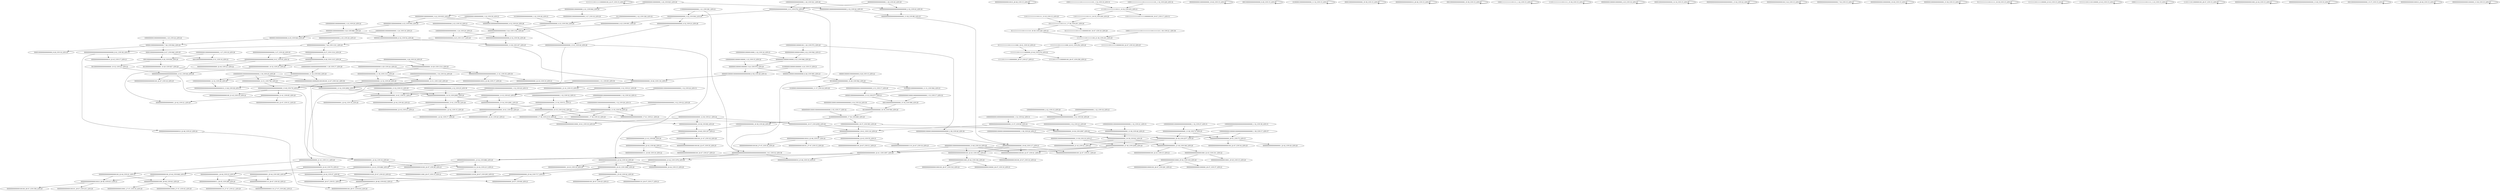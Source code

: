 digraph G {
    "1111111110111111000000100_22-47_COV:15_LEN:25" -> "1111111110111111000000100_22-47_COV:15_LEN:25";
    "00000000100000100000_4-23_COV:568_LEN:20" -> "00000001000001000000_5-24_COV:579_LEN:20";
    "0000010000010000000000_6-28_COV:15_LEN:22" -> "00100000100000000000_10-29_COV:562_LEN:20";
    "000000010000000000000000000_13-39_COV:19_LEN:27" -> "00000000000000000001_21-40_COV:340_LEN:20";
    "000000010000000000000000000_13-39_COV:19_LEN:27" -> "0000000000000000000000_21-43_COV:21_LEN:22";
    "000000010000000000000000000_13-39_COV:19_LEN:27" -> "00000000000000000000_21-40_COV:2294_LEN:20";
    "00000000000000010010_26-46_COV:15_LEN:20" -> "00000000000000010010_26-46_COV:15_LEN:20";
    "0000000000000000000000_10-32_COV:25_LEN:22" -> "0000000000000000000000000000_13-41_COV:48_LEN:28";
    "00000010000010000000000_6-28_COV:565_LEN:23" -> "00100000100000000000_10-29_COV:562_LEN:20";
    "10000000000000000000_12-31_COV:792_LEN:20" -> "00000000000000000000_13-32_COV:2092_LEN:20";
    "10000000000000000000_12-31_COV:792_LEN:20" -> "000000000000000000000000000_13-40_COV:79_LEN:27";
    "000000000000000000000_19-40_COV:117_LEN:21" -> "0000000000000000000100100_22-47_COV:41_LEN:25";
    "000000000000000000000_19-40_COV:117_LEN:21" -> "00000000000000000000_22-41_COV:1957_LEN:20";
    "000000000000000000000_19-40_COV:117_LEN:21" -> "0000000000000000000100_22-43_COV:353_LEN:22";
    "000000000000000000000_19-40_COV:117_LEN:21" -> "0000000000000000000000100_22-47_COV:51_LEN:25";
    "00000000000000000000000000000000000000_3-41_COV:32_LEN:38" -> "00000000000000000000_23-42_COV:1078_LEN:20";
    "00000000000000000000000000000000000000_3-41_COV:32_LEN:38" -> "00000000000000000001_23-42_COV:888_LEN:20";
    "00000000000000000000000000000000000000_3-41_COV:32_LEN:38" -> "00000000000000000000010_23-46_COV:19_LEN:23";
    "0000000000000000000000000_13-38_COV:72_LEN:25" -> "000000000000000000000_20-41_COV:75_LEN:21";
    "0000000000000000000000000_13-38_COV:72_LEN:25" -> "00000000000000000000_20-39_COV:2577_LEN:20";
    "11111111110111111100_21-40_COV:251_LEN:20" -> "11111111101111111000_22-41_COV:254_LEN:20";
    "11111111110111111100_21-40_COV:251_LEN:20" -> "1111111110111111100000100_22-47_COV:18_LEN:25";
    "00000000000000000000000000000_3-32_COV:21_LEN:29" -> "00000000000000000000_13-33_COV:45_LEN:20";
    "000000000000000000000_22-43_COV:55_LEN:21" -> "00000000000000000001110_24-47_COV:19_LEN:23";
    "000000000000000000000_22-43_COV:55_LEN:21" -> "00000000000000000000100_24-47_COV:31_LEN:23";
    "100000000000000000000_1-22_COV:18_LEN:21" -> "00000000000000000000000000000_3-32_COV:38_LEN:29";
    "100000000010000010000_1-22_COV:16_LEN:21" -> "00000000100000100000_4-23_COV:568_LEN:20";
    "00000000000000000001_25-45_COV:42_LEN:20" -> "000000000000000000100_26-47_COV:25_LEN:21";
    "00000000000000000001_25-45_COV:42_LEN:20" -> "000000000000000000110_26-47_COV:17_LEN:21";
    "000000000000000010010_26-46_COV:613_LEN:21" -> "00000000000000100101_28-47_COV:231_LEN:20";
    "000000000000000010010_26-46_COV:613_LEN:21" -> "00000000000000100100_28-47_COV:358_LEN:20";
    "10000000000000000000_18-38_COV:26_LEN:20" -> "000000000000000000000_19-40_COV:107_LEN:21";
    "00000000000000000010_24-43_COV:668_LEN:20" -> "0000000000000000010100_25-47_COV:25_LEN:22";
    "00000000000000000010_24-43_COV:668_LEN:20" -> "00000000000000000100_25-44_COV:646_LEN:20";
    "00000000000000000000_4-23_COV:951_LEN:20" -> "00000000000000000000_5-24_COV:1332_LEN:20";
    "0000000000000000000000000_13-38_COV:107_LEN:25" -> "000000000000000000000_19-40_COV:134_LEN:21";
    "0000000000000000000000_19-41_COV:116_LEN:22" -> "000000000000000000000_22-43_COV:55_LEN:21";
    "0000000000000000000000_19-41_COV:116_LEN:22" -> "000000000000000000010010_22-46_COV:47_LEN:24";
    "11111111101111111000_22-41_COV:254_LEN:20" -> "1111111101111111000000_23-44_COV:276_LEN:22";
    "10000000000000000000000_1-24_COV:20_LEN:23" -> "00000000000000000000_6-25_COV:1317_LEN:20";
    "10000000000000000000000_1-24_COV:20_LEN:23" -> "00000000000000000000000000_6-32_COV:56_LEN:26";
    "010000010000000000000_11-31_COV:564_LEN:21" -> "000001000000000000000_13-33_COV:577_LEN:21";
    "00000000000000000000_19-38_COV:2587_LEN:20" -> "000000000000000000000_20-41_COV:75_LEN:21";
    "00000000000000000000_19-38_COV:2587_LEN:20" -> "00000000000000000000_20-39_COV:2577_LEN:20";
    "0000000000000000000000000_4-29_COV:24_LEN:25" -> "00000000000000000000_11-30_COV:1313_LEN:20";
    "0000000000000000000000000_4-29_COV:24_LEN:25" -> "000000000000000000000000000000_11-41_COV:35_LEN:30";
    "00000000000000000001_21-40_COV:340_LEN:20" -> "000000000000000000100_22-43_COV:15_LEN:21";
    "00000000000000000001_21-40_COV:340_LEN:20" -> "0000000000000000001000_22-43_COV:331_LEN:22";
    "1000000000100000100000_1-23_COV:15_LEN:22" -> "00000001000001000000_5-24_COV:579_LEN:20";
    "0000000000010000000000_19-40_COV:15_LEN:22" -> "0000000000010000000000_19-40_COV:15_LEN:22";
    "10000000000000000000000000000_1-30_COV:34_LEN:29" -> "00000000000000000000_12-31_COV:1325_LEN:20";
    "10000000000000000000000000000_1-30_COV:34_LEN:29" -> "00000000000000000000_12-32_COV:29_LEN:20";
    "101000000000000000000_1-22_COV:26_LEN:21" -> "10000000000000000000_4-23_COV:354_LEN:20";
    "00000000000000000000_21-41_COV:89_LEN:20" -> "000000000000000000000_22-43_COV:48_LEN:21";
    "00000000000000000000_21-41_COV:89_LEN:20" -> "0000000000000000000100100_22-47_COV:35_LEN:25";
    "00000000000000000000_12-31_COV:1325_LEN:20" -> "00000000000000000000_13-32_COV:2092_LEN:20";
    "00000000000000000000_12-31_COV:1325_LEN:20" -> "000000000000000000000000000_13-40_COV:79_LEN:27";
    "1000000000010000000000000000000_1-32_COV:20_LEN:31" -> "00000000000000000000_14-33_COV:2095_LEN:20";
    "1000000000010000000000000000000_1-32_COV:20_LEN:31" -> "000000000000000000000000000_14-41_COV:51_LEN:27";
    "00000000000000000000_14-33_COV:2095_LEN:20" -> "00000000000000000000_15-34_COV:2091_LEN:20";
    "00000000000000000000_14-33_COV:2095_LEN:20" -> "00000000000000000000000000_15-41_COV:49_LEN:26";
    "000000000000000000000_20-41_COV:75_LEN:21" -> "00000000000000000001_22-42_COV:20_LEN:20";
    "000000000000000000000_20-41_COV:75_LEN:21" -> "0000000000000000000000100_22-47_COV:34_LEN:25";
    "1000000000010000000000000000000_1-32_COV:26_LEN:31" -> "0000000000000000000000_13-35_COV:54_LEN:22";
    "0111111111111011111110_18-39_COV:228_LEN:22" -> "11111111110111111100_21-40_COV:251_LEN:20";
    "01000000000000000000_11-30_COV:930_LEN:20" -> "10000000000000000000_12-31_COV:792_LEN:20";
    "01000000000000000000_11-30_COV:930_LEN:20" -> "100000000000000000010000000100100100_12-47_COV:141_LEN:36";
    "01000000000000000000_11-30_COV:930_LEN:20" -> "10000000000000000000_12-32_COV:28_LEN:20";
    "00010000000000000000_9-29_COV:15_LEN:20" -> "00010000000000000000_9-29_COV:15_LEN:20";
    "00000000000000000000_3-22_COV:944_LEN:20" -> "00000000000000000000_4-23_COV:951_LEN:20";
    "00000000000000000000_3-22_COV:944_LEN:20" -> "0000000000000000000000000000_4-32_COV:23_LEN:28";
    "00000000000000000000000000000_3-32_COV:22_LEN:29" -> "0000000000000000000000_13-35_COV:54_LEN:22";
    "00000000000000000000_22-42_COV:18_LEN:20" -> "00000000000000000001_24-43_COV:16_LEN:20";
    "00000000000000000000_22-42_COV:18_LEN:20" -> "00000000000000000000_24-43_COV:1062_LEN:20";
    "00000000000000000000_22-42_COV:18_LEN:20" -> "00000000000000000000_24-44_COV:15_LEN:20";
    "00100000100000000000_10-29_COV:562_LEN:20" -> "010000010000000000000_11-31_COV:564_LEN:21";
    "00100000100000000000_10-29_COV:562_LEN:20" -> "01000001000000000000000000_11-37_COV:16_LEN:26";
    "010000010000000000000_11-32_COV:15_LEN:21" -> "010000010000000000000_11-32_COV:15_LEN:21";
    "00000000100000000000_4-23_COV:950_LEN:20" -> "00000001000000000000_5-24_COV:960_LEN:20";
    "00001000000000000000_19-38_COV:15_LEN:20" -> "00001000000000000000_19-38_COV:15_LEN:20";
    "0000000000000000000000000000_13-41_COV:44_LEN:28" -> "00000000000000000000_22-42_COV:18_LEN:20";
    "0000000000000000000000000000_13-41_COV:44_LEN:28" -> "00000000000000000001_22-42_COV:18_LEN:20";
    "00000000000000000000_18-37_COV:2059_LEN:20" -> "0000000000000000000000_19-41_COV:116_LEN:22";
    "00000000000000000000_18-37_COV:2059_LEN:20" -> "00000000000000000000_19-38_COV:2587_LEN:20";
    "1000000000010000010000000000000000000_1-38_COV:17_LEN:37" -> "000000000000000000000_20-41_COV:75_LEN:21";
    "1000000000010000010000000000000000000_1-38_COV:17_LEN:37" -> "00000000000000000000_20-39_COV:2577_LEN:20";
    "1000111111111111011111111111101_1-32_COV:19_LEN:31" -> "111101111111111110111_14-34_COV:253_LEN:21";
    "00000000000000000000000_2-25_COV:20_LEN:23" -> "00000000000000000000_7-26_COV:1331_LEN:20";
    "00000000000000000010_26-46_COV:15_LEN:20" -> "00000000000000000010_26-46_COV:15_LEN:20";
    "0000000000000000000000000_13-38_COV:88_LEN:25" -> "000000000000000000000_19-40_COV:117_LEN:21";
    "000000000000000000110_24-44_COV:213_LEN:21" -> "0000000000000000110100_26-47_COV:205_LEN:22";
    "000000000000000000110_24-44_COV:213_LEN:21" -> "000000000000000011000_26-47_COV:15_LEN:21";
    "000000000000000000000000000000000_8-41_COV:38_LEN:33" -> "000000000000000000000010_22-46_COV:23_LEN:24";
    "000000000000000000000000000000000_8-41_COV:38_LEN:33" -> "000000000000000000010_22-43_COV:17_LEN:21";
    "00000000000000000000_5-24_COV:1332_LEN:20" -> "00000000000000000000_6-25_COV:1317_LEN:20";
    "00000000000000000000_5-24_COV:1332_LEN:20" -> "00000000000000000000000000_6-32_COV:56_LEN:26";
    "10001111111111111011111111111101_1-32_COV:229_LEN:32" -> "111101111111111110111_14-34_COV:253_LEN:21";
    "0000000000000000000100_22-44_COV:41_LEN:22" -> "000000000000000010010_26-46_COV:613_LEN:21";
    "0000000000000000000100_22-44_COV:41_LEN:22" -> "00000000000000001000_26-46_COV:63_LEN:20";
    "00000000000000001000_25-44_COV:336_LEN:20" -> "0000000000000001000100_26-47_COV:316_LEN:22";
    "00000000000000001000_25-44_COV:336_LEN:20" -> "000000000000000100000_26-47_COV:19_LEN:21";
    "00000000000000000000_7-26_COV:1331_LEN:20" -> "000000000000000000000000000000000_8-41_COV:38_LEN:33";
    "00000000000000000000_7-26_COV:1331_LEN:20" -> "00000000000000000000_8-27_COV:1314_LEN:20";
    "1000000000100000000000_1-23_COV:20_LEN:22" -> "00000001000000000000_5-24_COV:960_LEN:20";
    "00000000000000000000_21-41_COV:65_LEN:20" -> "00000000000000000001_22-42_COV:21_LEN:20";
    "00000000000000000000_21-41_COV:65_LEN:20" -> "0000000000000000000000100_22-47_COV:31_LEN:25";
    "000000000000000000000_22-43_COV:48_LEN:21" -> "00000000000000000000100_24-47_COV:27_LEN:23";
    "000000000000000000000_22-43_COV:48_LEN:21" -> "0000000000000000000111_24-46_COV:16_LEN:22";
    "1000000000010000000000000000000_1-32_COV:42_LEN:31" -> "000000000000000000000000_13-37_COV:82_LEN:24";
    "00000000000000000000_19-39_COV:62_LEN:20" -> "00000000000000000001_21-40_COV:340_LEN:20";
    "00000000000000000000_19-39_COV:62_LEN:20" -> "0000000000000000000000_21-43_COV:21_LEN:22";
    "00000000000000000000_19-39_COV:62_LEN:20" -> "00000000000000000000_21-40_COV:2294_LEN:20";
    "00010000000000000000_19-38_COV:15_LEN:20" -> "00010000000000000000_19-38_COV:15_LEN:20";
    "0000000010000000000000000000_13-40_COV:16_LEN:28" -> "0000000000000000000100100_22-47_COV:41_LEN:25";
    "0000000010000000000000000000_13-40_COV:16_LEN:28" -> "00000000000000000000_22-41_COV:1957_LEN:20";
    "0000000010000000000000000000_13-40_COV:16_LEN:28" -> "0000000000000000000100_22-43_COV:353_LEN:22";
    "0000000010000000000000000000_13-40_COV:16_LEN:28" -> "0000000000000000000000100_22-47_COV:51_LEN:25";
    "0000000000000000000000000000_4-32_COV:23_LEN:28" -> "0000000000000000000000000000_13-41_COV:44_LEN:28";
    "100011111111111101111_1-22_COV:15_LEN:21" -> "100011111111111101111_1-22_COV:15_LEN:21";
    "111011111111111011111_15-36_COV:15_LEN:21" -> "111011111111111011111_15-36_COV:15_LEN:21";
    "00000000000000001000_26-46_COV:63_LEN:20" -> "00000000000000010001_27-47_COV:16_LEN:20";
    "00000000000000001000_26-46_COV:63_LEN:20" -> "00000000000000010000_27-47_COV:43_LEN:20";
    "000001000000000000000_13-33_COV:577_LEN:21" -> "00010000000000000000_15-34_COV:589_LEN:20";
    "01000000000000000000_17-36_COV:608_LEN:20" -> "10000000000000000000_18-38_COV:26_LEN:20";
    "01000000000000000000_17-36_COV:608_LEN:20" -> "10000000000000000000_18-37_COV:593_LEN:20";
    "000000000000000000000_13-34_COV:51_LEN:21" -> "00000000000000000000_16-35_COV:2102_LEN:20";
    "000000000000000000000_13-34_COV:51_LEN:21" -> "0000000000000000000000000_16-41_COV:40_LEN:25";
    "00000100000000000000_7-26_COV:944_LEN:20" -> "00001000000000000000_8-28_COV:16_LEN:20";
    "00000100000000000000_7-26_COV:944_LEN:20" -> "00001000000000000000_8-27_COV:940_LEN:20";
    "000000000000000000000000000_14-41_COV:51_LEN:27" -> "00000000000000000001_22-42_COV:16_LEN:20";
    "000000000000000000000000000_14-41_COV:51_LEN:27" -> "0000000000000000000000_22-44_COV:26_LEN:22";
    "00000000010000010000000_2-25_COV:16_LEN:23" -> "00000000010000010000000_2-25_COV:16_LEN:23";
    "00000000000000000000_12-32_COV:29_LEN:20" -> "000000000000000000000000000000010_13-46_COV:38_LEN:33";
    "00000000000000000000_15-34_COV:2091_LEN:20" -> "00000000000000000000_16-35_COV:2102_LEN:20";
    "00000000000000000000_15-34_COV:2091_LEN:20" -> "0000000000000000000000000_16-41_COV:40_LEN:25";
    "00000000000000000000000000_15-41_COV:49_LEN:26" -> "000000000000000000000_22-43_COV:23_LEN:21";
    "00000000000000000000000000_15-41_COV:49_LEN:26" -> "00000000000000000001_22-42_COV:15_LEN:20";
    "010000001000001000000_4-24_COV:15_LEN:21" -> "00000010000010000000000_6-28_COV:565_LEN:23";
    "010000001000001000000_4-24_COV:15_LEN:21" -> "00000010000010000000000000000000_6-38_COV:29_LEN:32";
    "00000000000000010000_25-44_COV:319_LEN:20" -> "0000000000000010000100_26-47_COV:281_LEN:22";
    "00000000000000010000_25-44_COV:319_LEN:20" -> "000000000000001000000_26-47_COV:37_LEN:21";
    "00000010000000000000000000_6-32_COV:52_LEN:26" -> "0000000000000000000000000_13-38_COV:107_LEN:25";
    "00000000000000000000_9-28_COV:1315_LEN:20" -> "0000000000000000000000_10-32_COV:25_LEN:22";
    "00000000000000000000_9-28_COV:1315_LEN:20" -> "00000000000000000000_10-29_COV:1314_LEN:20";
    "000000000000000000000000000000_2-32_COV:43_LEN:30" -> "0000000000000000000000000_13-38_COV:88_LEN:25";
    "10000000000100001000000000000000_1-33_COV:17_LEN:32" -> "00010000000000000000_15-34_COV:589_LEN:20";
    "00000000000000000000_13-32_COV:2092_LEN:20" -> "00000000000000000000_14-33_COV:2095_LEN:20";
    "00000000000000000000_13-32_COV:2092_LEN:20" -> "000000000000000000000000000_14-41_COV:51_LEN:27";
    "000000000000000000000_19-40_COV:107_LEN:21" -> "00000000000000000000_21-41_COV:89_LEN:20";
    "000000000000000000000_19-40_COV:107_LEN:21" -> "00000000000000000001000100_21-47_COV:18_LEN:26";
    "00001000000000000000_14-34_COV:15_LEN:20" -> "00001000000000000000_14-34_COV:15_LEN:20";
    "00000000001000000000_2-21_COV:944_LEN:20" -> "000000000100000000000000_3-27_COV:16_LEN:24";
    "00000000001000000000_2-21_COV:944_LEN:20" -> "00000000010000000000_3-22_COV:935_LEN:20";
    "00001000000000000000_8-27_COV:940_LEN:20" -> "0001000000000000000000_9-31_COV:19_LEN:22";
    "00001000000000000000_8-27_COV:940_LEN:20" -> "00010000000000000000_9-28_COV:936_LEN:20";
    "000000000000000000000000_13-37_COV:82_LEN:24" -> "0000000000000000000000_19-41_COV:116_LEN:22";
    "000000000000000000000000_13-37_COV:82_LEN:24" -> "00000000000000000000_19-38_COV:2587_LEN:20";
    "00000000010000100000000000000000_3-35_COV:17_LEN:32" -> "01000000000000000000_17-36_COV:608_LEN:20";
    "000000000000000000000000000_13-40_COV:79_LEN:27" -> "0000000000000000000100_21-43_COV:16_LEN:22";
    "000000000000000000000000000_13-40_COV:79_LEN:27" -> "00000000000000000000_21-41_COV:65_LEN:20";
    "00000000000000000000_22-41_COV:1957_LEN:20" -> "00000000000000000000_23-42_COV:1078_LEN:20";
    "00000000000000000000_22-41_COV:1957_LEN:20" -> "00000000000000000001_23-42_COV:888_LEN:20";
    "00000000000000000000_22-41_COV:1957_LEN:20" -> "00000000000000000000010_23-46_COV:19_LEN:23";
    "110000000000000000000_1-21_COV:381_LEN:21" -> "00000000000000000000000000000000000000_3-41_COV:32_LEN:38";
    "110000000000000000000_1-21_COV:381_LEN:21" -> "00000000000000000000_3-22_COV:944_LEN:20";
    "1000000000010000000000000000000_1-32_COV:24_LEN:31" -> "00000000000000000000_13-33_COV:45_LEN:20";
    "0000000000000000000100_22-43_COV:353_LEN:22" -> "00000000000000001000_25-44_COV:336_LEN:20";
    "0000000000000000000100_22-43_COV:353_LEN:22" -> "0000000000000000100100_25-47_COV:16_LEN:22";
    "10000000000100000100_1-20_COV:572_LEN:20" -> "000000000010000010000000000000000000_2-38_COV:40_LEN:36";
    "10000000000100000100_1-20_COV:572_LEN:20" -> "000000000010000010000_2-22_COV:562_LEN:21";
    "000000000010000000000000000000_2-32_COV:42_LEN:30" -> "0000000000000000000000000_13-38_COV:88_LEN:25";
    "00000000000000000000000000001_13-42_COV:22_LEN:29" -> "00000000000000000000000000001_13-42_COV:22_LEN:29";
    "00000000000000000001_22-42_COV:18_LEN:20" -> "00000000000000000010_24-43_COV:668_LEN:20";
    "00000000000000000001_22-42_COV:18_LEN:20" -> "000000000000000000110_24-44_COV:213_LEN:21";
    "00000000000000000001_22-42_COV:18_LEN:20" -> "00000000000000000010100_24-47_COV:26_LEN:23";
    "00000000000000000100_5-24_COV:15_LEN:20" -> "00000000000000000100_5-24_COV:15_LEN:20";
    "00000000000000000000_13-33_COV:45_LEN:20" -> "00000000000000000000_15-34_COV:2091_LEN:20";
    "00000000000000000000_13-33_COV:45_LEN:20" -> "00000000000000000000000000_15-41_COV:49_LEN:26";
    "000000000000000000000010_22-46_COV:23_LEN:24" -> "00000000000000000100_28-47_COV:616_LEN:20";
    "10000000000000000000_18-37_COV:593_LEN:20" -> "0000000000000000000000_19-41_COV:116_LEN:22";
    "10000000000000000000_18-37_COV:593_LEN:20" -> "00000000000000000000_19-38_COV:2587_LEN:20";
    "0010000000000000000000_10-32_COV:22_LEN:22" -> "0000000000000000000000000000_13-41_COV:48_LEN:28";
    "000000000010000010000000000000000000_2-38_COV:40_LEN:36" -> "000000000000000000000_19-40_COV:117_LEN:21";
    "00000000000000000000_8-27_COV:1314_LEN:20" -> "00000000000000000000_9-28_COV:1315_LEN:20";
    "00000000000000000000_8-27_COV:1314_LEN:20" -> "00000000000000000000000000000000_9-41_COV:45_LEN:32";
    "00000000000000000000_11-30_COV:1313_LEN:20" -> "00000000000000000000_12-31_COV:1325_LEN:20";
    "00000000000000000000_11-30_COV:1313_LEN:20" -> "00000000000000000000_12-32_COV:29_LEN:20";
    "00000000000000000000000_7-30_COV:15_LEN:23" -> "00000000000000000000000_7-30_COV:15_LEN:23";
    "00000000000000000000_6-25_COV:1317_LEN:20" -> "00000000000000000000_7-26_COV:1331_LEN:20";
    "1000000000100000000000000000_1-29_COV:17_LEN:28" -> "01000000000000000000_11-30_COV:930_LEN:20";
    "0000000000000100000000_19-40_COV:15_LEN:22" -> "0000000000000100000000_19-40_COV:15_LEN:22";
    "100000000010000000000000_1-25_COV:24_LEN:24" -> "00000100000000000000_7-26_COV:944_LEN:20";
    "00000000000000000000000000000_3-32_COV:23_LEN:29" -> "0000000000000000000000000_13-38_COV:46_LEN:25";
    "1000000000010000000000000000000_1-32_COV:21_LEN:31" -> "0000000000000000000000000_13-38_COV:46_LEN:25";
    "00000000000000000000_24-44_COV:47_LEN:20" -> "000000000000000000000_26-47_COV:69_LEN:21";
    "00000000000000000000_24-44_COV:47_LEN:20" -> "0000000000000000000000_26-47_COV:51_LEN:22";
    "00000000000000000000_24-44_COV:47_LEN:20" -> "000000000000000000010_26-46_COV:632_LEN:21";
    "00000000000000000000_16-35_COV:2102_LEN:20" -> "000000000000000000000000_17-41_COV:21_LEN:24";
    "00000000000000000000_16-35_COV:2102_LEN:20" -> "00000000000000000001_17-36_COV:16_LEN:20";
    "00000000000000000000_16-35_COV:2102_LEN:20" -> "00000000000000000000_17-36_COV:2133_LEN:20";
    "10111111111111011111_17-36_COV:251_LEN:20" -> "0111111111111011111110_18-39_COV:228_LEN:22";
    "10111111111111011111_17-36_COV:251_LEN:20" -> "01111111111110111111000000100_18-47_COV:18_LEN:29";
    "00000000000000000000_21-41_COV:111_LEN:20" -> "0000000000000000000100_22-44_COV:41_LEN:22";
    "00000000000000000000_21-41_COV:111_LEN:20" -> "000000000000000000000_22-43_COV:70_LEN:21";
    "11011111111111101111_15-35_COV:15_LEN:20" -> "10111111111111011111_17-36_COV:251_LEN:20";
    "10000000000000000000_2-22_COV:15_LEN:20" -> "00000000000000000000000000000_3-32_COV:38_LEN:29";
    "000000000000000000000_22-43_COV:70_LEN:21" -> "00000000000000000000_24-44_COV:47_LEN:20";
    "000000000000000000000_22-43_COV:70_LEN:21" -> "00000000000000000001_24-44_COV:23_LEN:20";
    "00000000000000000000_23-42_COV:1078_LEN:20" -> "00000000000000000001_24-43_COV:16_LEN:20";
    "00000000000000000000_23-42_COV:1078_LEN:20" -> "00000000000000000000_24-43_COV:1062_LEN:20";
    "00000000000000000000_23-42_COV:1078_LEN:20" -> "00000000000000000000_24-44_COV:15_LEN:20";
    "000000000000000000000000_12-36_COV:21_LEN:24" -> "00000000000000000000_18-37_COV:2059_LEN:20";
    "000000000000000000000000_12-36_COV:21_LEN:24" -> "00000000000000000000_18-38_COV:89_LEN:20";
    "000000000000000000000000_12-36_COV:21_LEN:24" -> "000000000000000000010000_18-41_COV:19_LEN:24";
    "00000000000000000000000000000_3-32_COV:38_LEN:29" -> "000000000000000000000000_13-37_COV:82_LEN:24";
    "0000000100000000000000_15-36_COV:15_LEN:22" -> "0000000100000000000000_15-36_COV:15_LEN:22";
    "00000000000000000001_25-44_COV:305_LEN:20" -> "00000000000000000011_26-45_COV:288_LEN:20";
    "00000000000000000001_25-44_COV:305_LEN:20" -> "000000000000000000110_26-47_COV:30_LEN:21";
    "00000000000000000000_18-38_COV:89_LEN:20" -> "000000000000000000000_19-40_COV:107_LEN:21";
    "1011000000000000000000_1-22_COV:326_LEN:22" -> "10000000000000000000_4-23_COV:354_LEN:20";
    "01111111111110111111_18-38_COV:15_LEN:20" -> "01111111111110111111_18-38_COV:15_LEN:20";
    "10000000000000000000_13-32_COV:15_LEN:20" -> "00000000000000000000_14-33_COV:2095_LEN:20";
    "10000000000000000000_13-32_COV:15_LEN:20" -> "000000000000000000000000000_14-41_COV:51_LEN:27";
    "1000000000010000000000000000000_1-32_COV:16_LEN:31" -> "000000000000000000000_13-34_COV:51_LEN:21";
    "00000000010000000000_3-22_COV:935_LEN:20" -> "00000000100000000000_4-23_COV:950_LEN:20";
    "00000000010000000000_3-22_COV:935_LEN:20" -> "0000000010000000000000000000_4-32_COV:20_LEN:28";
    "11111111011111100000_23-43_COV:15_LEN:20" -> "11111111011111100000_23-43_COV:15_LEN:20";
    "000000000000000000000000000000_11-41_COV:35_LEN:30" -> "000000000000000000010010_22-46_COV:17_LEN:24";
    "000000000000000000000000000000_11-41_COV:35_LEN:30" -> "000000000000000000000_22-43_COV:19_LEN:21";
    "111111110111101100000_23-43_COV:15_LEN:21" -> "111111110111101100000_23-43_COV:15_LEN:21";
    "00000010000000000000_6-25_COV:924_LEN:20" -> "00000100000000000000_7-26_COV:944_LEN:20";
    "0000000000000000000000000_16-41_COV:40_LEN:25" -> "000000000000000000000_22-43_COV:20_LEN:21";
    "0000000000000000000000000_16-41_COV:40_LEN:25" -> "00000000000000000001_22-42_COV:17_LEN:20";
    "100000000010000000000_1-22_COV:30_LEN:21" -> "00000000100000000000_4-23_COV:950_LEN:20";
    "100000000010000000000_1-22_COV:30_LEN:21" -> "0000000010000000000000000000_4-32_COV:20_LEN:28";
    "0000000000000000001000_22-43_COV:331_LEN:22" -> "00000000000000010000_25-44_COV:319_LEN:20";
    "0000000000000000001000_22-43_COV:331_LEN:22" -> "00000000000000010001_25-45_COV:15_LEN:20";
    "0000000010000000000000000000_4-32_COV:20_LEN:28" -> "0000000000000000000000000000_13-41_COV:44_LEN:28";
    "00010000000000000000_9-28_COV:936_LEN:20" -> "0010000000000000000000_10-32_COV:22_LEN:22";
    "00010000000000000000_9-28_COV:936_LEN:20" -> "00100000000000000000_10-29_COV:927_LEN:20";
    "00100000000000000000_16-35_COV:594_LEN:20" -> "01000000000000000000_17-36_COV:608_LEN:20";
    "00100000000000000000_10-29_COV:927_LEN:20" -> "01000000000000000000_11-30_COV:930_LEN:20";
    "00000001000001000000_5-24_COV:579_LEN:20" -> "00000010000010000000000_6-28_COV:565_LEN:23";
    "00000001000001000000_5-24_COV:579_LEN:20" -> "00000010000010000000000000000000_6-38_COV:29_LEN:32";
    "10000000001000000000000000000_1-30_COV:25_LEN:29" -> "10000000000000000000_12-31_COV:792_LEN:20";
    "10000000001000000000000000000_1-30_COV:25_LEN:29" -> "100000000000000000010000000100100100_12-47_COV:141_LEN:36";
    "10000000001000000000000000000_1-30_COV:25_LEN:29" -> "10000000000000000000_12-32_COV:28_LEN:20";
    "11011111111111101111_16-35_COV:249_LEN:20" -> "10111111111111011111_17-36_COV:251_LEN:20";
    "0000000000000000000000000_3-28_COV:18_LEN:25" -> "0000000000000000000000_10-32_COV:25_LEN:22";
    "0000000000000000000000000_3-28_COV:18_LEN:25" -> "00000000000000000000_10-29_COV:1314_LEN:20";
    "1000111111111111011111_1-23_COV:15_LEN:22" -> "1000111111111111011111_1-23_COV:15_LEN:22";
    "100000000000000000000000000000_1-31_COV:65_LEN:30" -> "00000000000000000000_13-32_COV:2092_LEN:20";
    "100000000000000000000000000000_1-31_COV:65_LEN:30" -> "000000000000000000000000000_13-40_COV:79_LEN:27";
    "10000000000000000000_4-23_COV:354_LEN:20" -> "00000000000000000000_5-24_COV:1332_LEN:20";
    "000000000000000000010010_22-46_COV:47_LEN:24" -> "00000000000000100101_27-47_COV:15_LEN:20";
    "000000000000000000010010_22-46_COV:47_LEN:24" -> "00000000000000100100_27-47_COV:30_LEN:20";
    "1000000000010000000000000000000_1-32_COV:27_LEN:31" -> "0000000000000000000000000_13-38_COV:72_LEN:25";
    "1000000000000000000000000000000_1-32_COV:39_LEN:31" -> "0000000000000000000000000_13-38_COV:72_LEN:25";
    "00000000000000000000000000000000_9-41_COV:45_LEN:32" -> "0000000000000000000000_22-44_COV:23_LEN:22";
    "00000000000000000000000000000000_9-41_COV:45_LEN:32" -> "00000000000000000001_22-42_COV:21_LEN:20";
    "00000000000000000000_20-39_COV:2577_LEN:20" -> "00000000000000000001_21-40_COV:340_LEN:20";
    "00000000000000000000_20-39_COV:2577_LEN:20" -> "0000000000000000000000_21-43_COV:21_LEN:22";
    "00000000000000000000_20-39_COV:2577_LEN:20" -> "00000000000000000000_21-40_COV:2294_LEN:20";
    "01111111111101111111000_18-41_COV:16_LEN:23" -> "1111111101111111000000_23-44_COV:276_LEN:22";
    "000000000000000000000000_3-27_COV:29_LEN:24" -> "00000000000000000000_9-28_COV:1315_LEN:20";
    "000000000000000000000000_3-27_COV:29_LEN:24" -> "00000000000000000000000000000000_9-41_COV:45_LEN:32";
    "000000000000000000000000000000_2-32_COV:25_LEN:30" -> "00000000000000000000_14-33_COV:2095_LEN:20";
    "000000000000000000000000000000_2-32_COV:25_LEN:30" -> "000000000000000000000000000_14-41_COV:51_LEN:27";
    "00000000000000000000_24-43_COV:1062_LEN:20" -> "00000000000000000001_25-45_COV:42_LEN:20";
    "00000000000000000000_24-43_COV:1062_LEN:20" -> "00000000000000000001_25-44_COV:305_LEN:20";
    "00000000000000000000_24-43_COV:1062_LEN:20" -> "00000000000000000000_25-44_COV:717_LEN:20";
    "1000000000010000010000000000000000000_1-38_COV:20_LEN:37" -> "00000000000000000000_19-39_COV:62_LEN:20";
    "111101111111111110111_14-34_COV:253_LEN:21" -> "1101111111111110111111000000100_16-47_COV:17_LEN:31";
    "111101111111111110111_14-34_COV:253_LEN:21" -> "11011111111111101111_16-35_COV:249_LEN:20";
    "00000000000000000001_24-44_COV:23_LEN:20" -> "00000000000000000011_26-45_COV:288_LEN:20";
    "00000000000000000001_24-44_COV:23_LEN:20" -> "000000000000000000110_26-47_COV:30_LEN:21";
    "11101111011000000100_28-47_COV:15_LEN:20" -> "11101111011000000100_28-47_COV:15_LEN:20";
    "00000000000000000011_26-45_COV:288_LEN:20" -> "00000000000000000110_27-47_COV:21_LEN:20";
    "00000000000000000011_26-45_COV:288_LEN:20" -> "000000000000000001110_27-47_COV:262_LEN:21";
    "00010000000000000000_15-34_COV:589_LEN:20" -> "00100000000000000000_16-35_COV:594_LEN:20";
    "10001111111111111011111111111011111110_1-39_COV:21_LEN:38" -> "11111111110111111100_21-40_COV:251_LEN:20";
    "00000000000000000000_21-40_COV:2294_LEN:20" -> "0000000000000000000100100_22-47_COV:41_LEN:25";
    "00000000000000000000_21-40_COV:2294_LEN:20" -> "00000000000000000000_22-41_COV:1957_LEN:20";
    "00000000000000000000_21-40_COV:2294_LEN:20" -> "0000000000000000000100_22-43_COV:353_LEN:22";
    "00000000000000000000_21-40_COV:2294_LEN:20" -> "0000000000000000000000100_22-47_COV:51_LEN:25";
    "00000000000000000000_17-36_COV:2133_LEN:20" -> "00000000000000000000_18-37_COV:2059_LEN:20";
    "00000000000000000000_17-36_COV:2133_LEN:20" -> "00000000000000000000_18-38_COV:89_LEN:20";
    "00000000000000000000_17-36_COV:2133_LEN:20" -> "000000000000000000010000_18-41_COV:19_LEN:24";
    "1000000000000000000000000000000_1-32_COV:32_LEN:31" -> "000000000000000000000_13-34_COV:51_LEN:21";
    "000000000000000000000_2-23_COV:19_LEN:21" -> "00000000000000000000_5-24_COV:1332_LEN:20";
    "00000000000000000000_1-20_COV:45_LEN:20" -> "000000000000000000000000000000_2-32_COV:43_LEN:30";
    "00000000000000000000_1-20_COV:45_LEN:20" -> "00000000000000000000_2-21_COV:576_LEN:20";
    "0000000000000000000000000_13-38_COV:46_LEN:25" -> "00000000000000000000_19-39_COV:62_LEN:20";
    "00000000000000000000_2-21_COV:576_LEN:20" -> "00000000000000000000000000000000000000_3-41_COV:32_LEN:38";
    "00000000000000000000_2-21_COV:576_LEN:20" -> "00000000000000000000_3-22_COV:944_LEN:20";
    "0000000000000000000000_13-35_COV:54_LEN:22" -> "000000000000000000000000_17-41_COV:21_LEN:24";
    "0000000000000000000000_13-35_COV:54_LEN:22" -> "00000000000000000001_17-36_COV:16_LEN:20";
    "0000000000000000000000_13-35_COV:54_LEN:22" -> "00000000000000000000_17-36_COV:2133_LEN:20";
    "10000000000000000000_12-32_COV:28_LEN:20" -> "000000000000000000000000000000010_13-46_COV:38_LEN:33";
    "00000010000010000000000000000000_6-38_COV:29_LEN:32" -> "000000000000000000000_19-40_COV:134_LEN:21";
    "000000000000000000010_26-46_COV:632_LEN:21" -> "00000000000000000100_28-47_COV:616_LEN:20";
    "0000000000000000001000_22-44_COV:15_LEN:22" -> "0000000000000000001000_22-44_COV:15_LEN:22";
    "00000000000000000001_23-42_COV:888_LEN:20" -> "00000000000000000010_24-43_COV:668_LEN:20";
    "00000000000000000001_23-42_COV:888_LEN:20" -> "000000000000000000110_24-44_COV:213_LEN:21";
    "00000000000000000001_23-42_COV:888_LEN:20" -> "00000000000000000010100_24-47_COV:26_LEN:23";
    "10000000000100000000_1-20_COV:923_LEN:20" -> "00000000001000000000_2-21_COV:944_LEN:20";
    "10000000000100000000_1-20_COV:923_LEN:20" -> "000000000010000000000000000000_2-32_COV:42_LEN:30";
    "0000000000000000000000000000_13-41_COV:48_LEN:28" -> "00000000000000000001_22-42_COV:18_LEN:20";
    "0000000000000000000000000000_13-41_COV:48_LEN:28" -> "0000000000000000000000100_22-47_COV:18_LEN:25";
    "10000000001000000000000000_1-27_COV:18_LEN:26" -> "0001000000000000000000_9-31_COV:19_LEN:22";
    "10000000001000000000000000_1-27_COV:18_LEN:26" -> "00010000000000000000_9-28_COV:936_LEN:20";
    "000000001000010000000000000000_4-34_COV:16_LEN:30" -> "00100000000000000000_16-35_COV:594_LEN:20";
    "00000000000000000000_25-44_COV:717_LEN:20" -> "000000000000000000000_26-47_COV:69_LEN:21";
    "00000000000000000000_25-44_COV:717_LEN:20" -> "0000000000000000000000_26-47_COV:51_LEN:22";
    "00000000000000000000_25-44_COV:717_LEN:20" -> "000000000000000000010_26-46_COV:632_LEN:21";
    "00000000000000000100_25-44_COV:646_LEN:20" -> "000000000000000010010_26-46_COV:613_LEN:21";
    "00000000000000000100_25-44_COV:646_LEN:20" -> "00000000000000001000_26-46_COV:63_LEN:20";
    "000000000000000000000000000_13-40_COV:19_LEN:27" -> "000000000000000000000000000_13-40_COV:19_LEN:27";
    "0001000000000000000000_15-37_COV:15_LEN:22" -> "0001000000000000000000_15-37_COV:15_LEN:22";
    "000000000000000000000_19-40_COV:134_LEN:21" -> "00000000000000000000_21-41_COV:111_LEN:20";
    "000000000000000000000_19-40_COV:134_LEN:21" -> "00000000000000000001_21-41_COV:15_LEN:20";
    "00000000000000010000000000000_2-31_COV:17_LEN:29" -> "000001000000000000000_13-33_COV:577_LEN:21";
    "00000000000000000000000000_6-32_COV:56_LEN:26" -> "0000000000000000000000000_13-38_COV:107_LEN:25";
    "00000001000000000000_5-24_COV:960_LEN:20" -> "00000010000000000000000000_6-32_COV:52_LEN:26";
    "00000001000000000000_5-24_COV:960_LEN:20" -> "00000010000000000000_6-25_COV:924_LEN:20";
    "10000000000000000000_1-20_COV:521_LEN:20" -> "000000000000000000000000000000_2-32_COV:43_LEN:30";
    "10000000000000000000_1-20_COV:521_LEN:20" -> "00000000000000000000_2-21_COV:576_LEN:20";
    "000000000010000010000_2-22_COV:562_LEN:21" -> "00000000100000100000_4-23_COV:568_LEN:20";
    "00000000000000100010_26-46_COV:15_LEN:20" -> "00000000000000100010_26-46_COV:15_LEN:20";
    "00000000000000000000_10-29_COV:1314_LEN:20" -> "00000000000000000000_11-30_COV:1313_LEN:20";
    "00000000000000000000_10-29_COV:1314_LEN:20" -> "000000000000000000000000000000_11-41_COV:35_LEN:30";
    "000000000000000001000000_13-36_COV:15_LEN:24" -> "000000000000000001000000_13-36_COV:15_LEN:24";
    "10000000001000000000000_1-24_COV:18_LEN:23" -> "00000010000000000000000000_6-32_COV:52_LEN:26";
    "10000000001000000000000_1-24_COV:18_LEN:23" -> "00000010000000000000_6-25_COV:924_LEN:20";
    "1111111101111111000000_23-44_COV:276_LEN:22" -> "111110111111100000000_26-47_COV:27_LEN:21";
    "1111111101111111000000_23-44_COV:276_LEN:22" -> "1111101111111000000100_26-47_COV:258_LEN:22";
}
